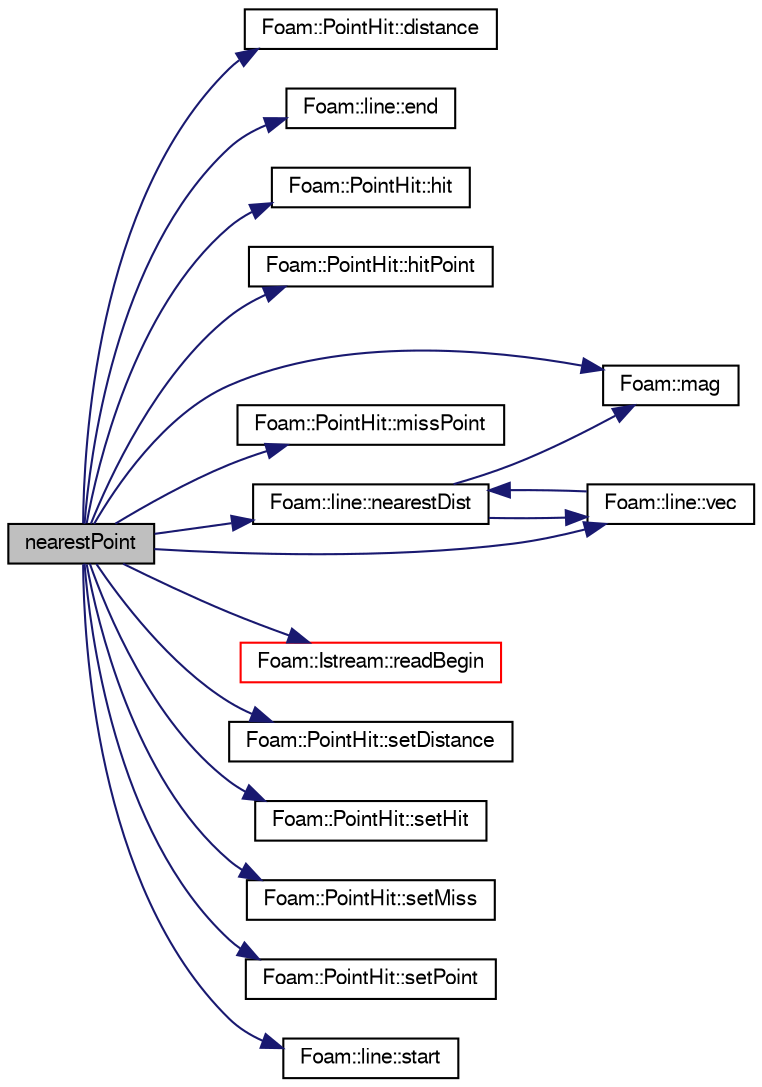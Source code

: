 digraph "nearestPoint"
{
  bgcolor="transparent";
  edge [fontname="FreeSans",fontsize="10",labelfontname="FreeSans",labelfontsize="10"];
  node [fontname="FreeSans",fontsize="10",shape=record];
  rankdir="LR";
  Node587 [label="nearestPoint",height=0.2,width=0.4,color="black", fillcolor="grey75", style="filled", fontcolor="black"];
  Node587 -> Node588 [color="midnightblue",fontsize="10",style="solid",fontname="FreeSans"];
  Node588 [label="Foam::PointHit::distance",height=0.2,width=0.4,color="black",URL="$a27558.html#a288a3ea8e3ee215a5e12afc1002ed4e6",tooltip="Return distance to hit. "];
  Node587 -> Node589 [color="midnightblue",fontsize="10",style="solid",fontname="FreeSans"];
  Node589 [label="Foam::line::end",height=0.2,width=0.4,color="black",URL="$a27550.html#a2c98aa18669f9e2463339c6c4254654d",tooltip="Return second vertex. "];
  Node587 -> Node590 [color="midnightblue",fontsize="10",style="solid",fontname="FreeSans"];
  Node590 [label="Foam::PointHit::hit",height=0.2,width=0.4,color="black",URL="$a27558.html#aee8dc30bf27cefe419b15f96e594c155",tooltip="Is there a hit. "];
  Node587 -> Node591 [color="midnightblue",fontsize="10",style="solid",fontname="FreeSans"];
  Node591 [label="Foam::PointHit::hitPoint",height=0.2,width=0.4,color="black",URL="$a27558.html#a0350feff966a8bc8833a84ca454f1e5e",tooltip="Return hit point. "];
  Node587 -> Node592 [color="midnightblue",fontsize="10",style="solid",fontname="FreeSans"];
  Node592 [label="Foam::mag",height=0.2,width=0.4,color="black",URL="$a21124.html#a929da2a3fdcf3dacbbe0487d3a330dae"];
  Node587 -> Node593 [color="midnightblue",fontsize="10",style="solid",fontname="FreeSans"];
  Node593 [label="Foam::PointHit::missPoint",height=0.2,width=0.4,color="black",URL="$a27558.html#a51c7abb4a3f78f3f6478e5ffbdd56c83",tooltip="Return miss point. "];
  Node587 -> Node594 [color="midnightblue",fontsize="10",style="solid",fontname="FreeSans"];
  Node594 [label="Foam::line::nearestDist",height=0.2,width=0.4,color="black",URL="$a27550.html#a0ab00eab07060abff696ebe967f3fce0",tooltip="Return nearest distance to line from a given point. "];
  Node594 -> Node592 [color="midnightblue",fontsize="10",style="solid",fontname="FreeSans"];
  Node594 -> Node595 [color="midnightblue",fontsize="10",style="solid",fontname="FreeSans"];
  Node595 [label="Foam::line::vec",height=0.2,width=0.4,color="black",URL="$a27550.html#afe9e9ee7500f86e7b1f4c3eac87972c8",tooltip="Return start-end vector. "];
  Node595 -> Node594 [color="midnightblue",fontsize="10",style="solid",fontname="FreeSans"];
  Node587 -> Node596 [color="midnightblue",fontsize="10",style="solid",fontname="FreeSans"];
  Node596 [label="Foam::Istream::readBegin",height=0.2,width=0.4,color="red",URL="$a26234.html#a0f770b511770a752d65282976e8a8078"];
  Node587 -> Node648 [color="midnightblue",fontsize="10",style="solid",fontname="FreeSans"];
  Node648 [label="Foam::PointHit::setDistance",height=0.2,width=0.4,color="black",URL="$a27558.html#a14790d638ec1616229076c4aed712b09"];
  Node587 -> Node649 [color="midnightblue",fontsize="10",style="solid",fontname="FreeSans"];
  Node649 [label="Foam::PointHit::setHit",height=0.2,width=0.4,color="black",URL="$a27558.html#af857bf9136ee4938a5de88d60b75b706"];
  Node587 -> Node650 [color="midnightblue",fontsize="10",style="solid",fontname="FreeSans"];
  Node650 [label="Foam::PointHit::setMiss",height=0.2,width=0.4,color="black",URL="$a27558.html#aed721b61555f524fcafed97d1a4cd9f6"];
  Node587 -> Node651 [color="midnightblue",fontsize="10",style="solid",fontname="FreeSans"];
  Node651 [label="Foam::PointHit::setPoint",height=0.2,width=0.4,color="black",URL="$a27558.html#a06197856d3e9d1625db3f88c38dc522a"];
  Node587 -> Node652 [color="midnightblue",fontsize="10",style="solid",fontname="FreeSans"];
  Node652 [label="Foam::line::start",height=0.2,width=0.4,color="black",URL="$a27550.html#a049c862e6cf686ab64fd3e9cb34736e6",tooltip="Return first vertex. "];
  Node587 -> Node595 [color="midnightblue",fontsize="10",style="solid",fontname="FreeSans"];
}
